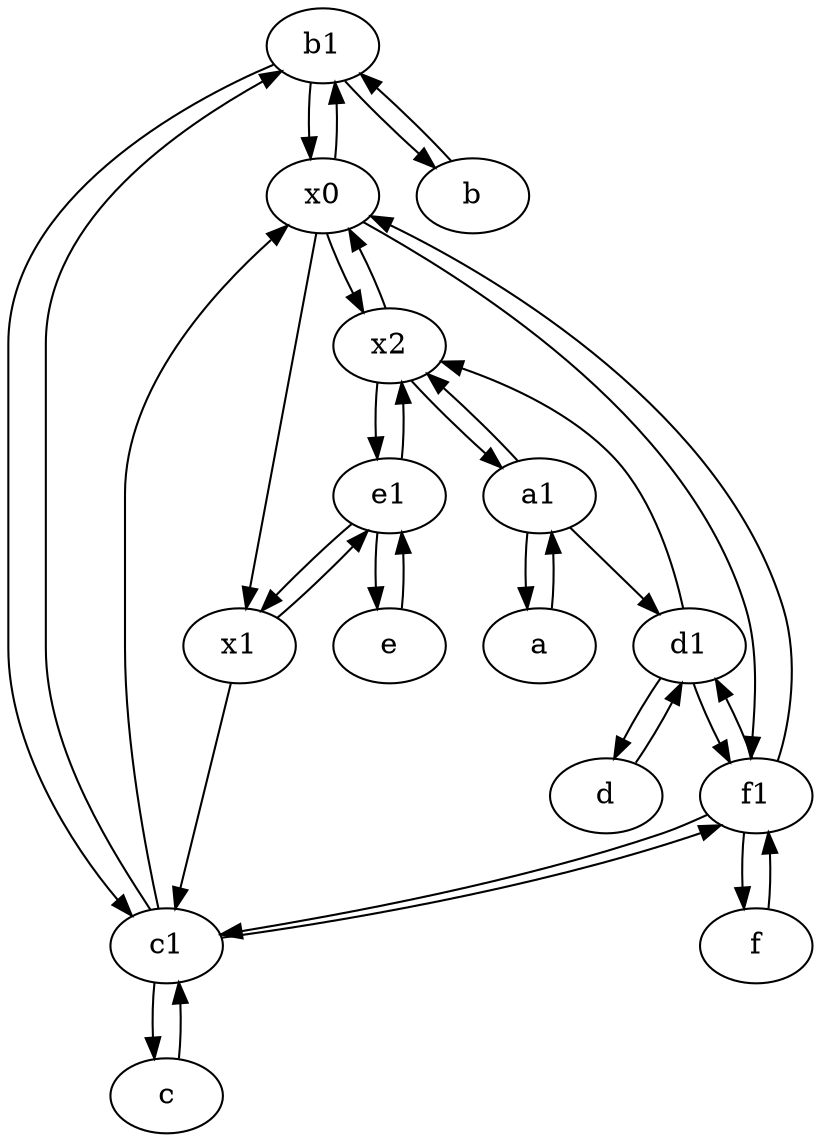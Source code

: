 digraph  {
	b1 [pos="45,20!"];
	e [pos="30,50!"];
	f1;
	x0;
	e1 [pos="25,45!"];
	x1;
	x2;
	b [pos="50,20!"];
	a [pos="40,10!"];
	d [pos="20,30!"];
	c1 [pos="30,15!"];
	f [pos="15,45!"];
	a1 [pos="40,15!"];
	c [pos="20,10!"];
	d1 [pos="25,30!"];
	b1 -> c1;
	d1 -> d;
	f1 -> x0;
	f1 -> d1;
	e1 -> x2;
	x0 -> f1;
	d1 -> f1;
	x2 -> e1;
	c1 -> c;
	a -> a1;
	a1 -> x2;
	d -> d1;
	x1 -> c1;
	c1 -> b1;
	x0 -> x1;
	e1 -> e;
	x0 -> b1;
	b -> b1;
	x2 -> a1;
	c1 -> f1;
	x2 -> x0;
	b1 -> x0;
	f1 -> c1;
	f -> f1;
	c1 -> x0;
	x1 -> e1;
	e -> e1;
	b1 -> b;
	e1 -> x1;
	a1 -> d1;
	d1 -> x2;
	a1 -> a;
	x0 -> x2;
	f1 -> f;
	c -> c1;

	}